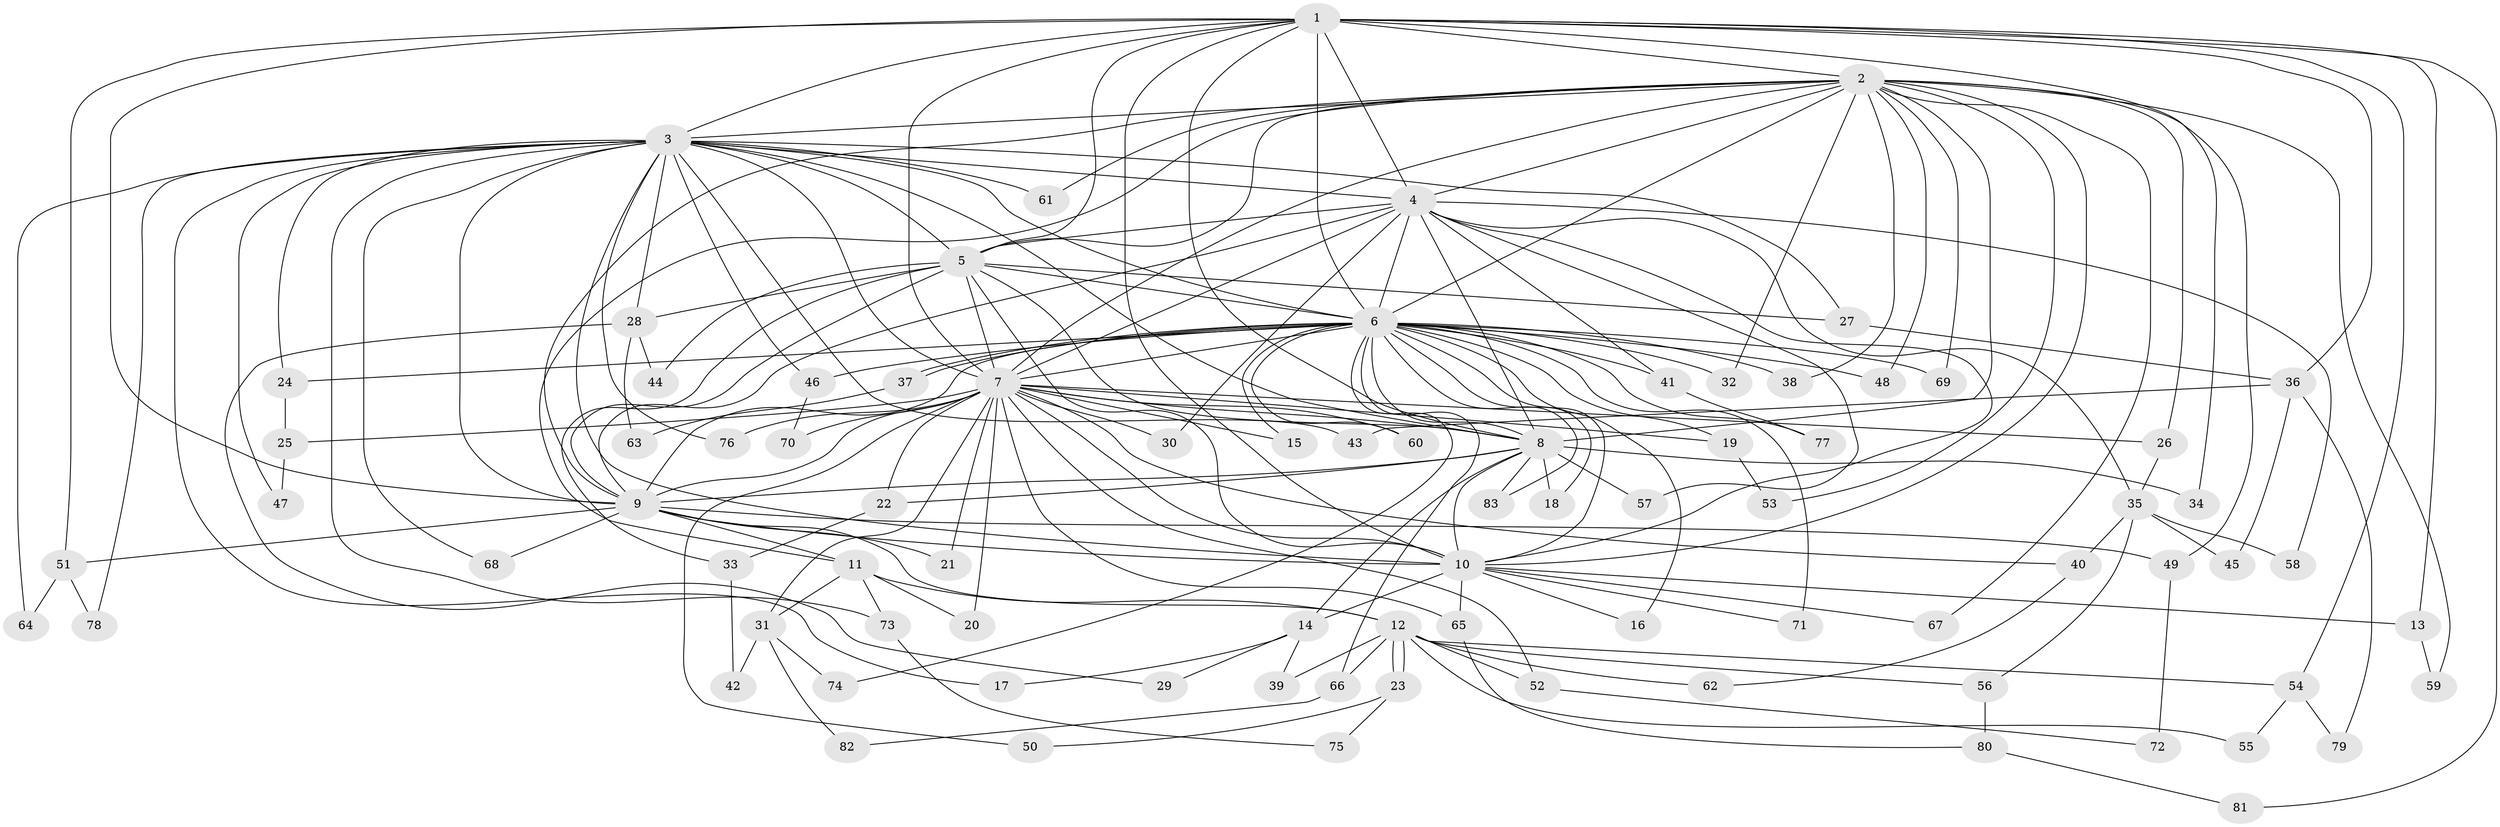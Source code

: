 // coarse degree distribution, {18: 0.01639344262295082, 19: 0.01639344262295082, 21: 0.01639344262295082, 11: 0.03278688524590164, 25: 0.01639344262295082, 23: 0.01639344262295082, 12: 0.01639344262295082, 13: 0.03278688524590164, 8: 0.01639344262295082, 3: 0.26229508196721313, 5: 0.03278688524590164, 2: 0.4262295081967213, 4: 0.08196721311475409, 6: 0.01639344262295082}
// Generated by graph-tools (version 1.1) at 2025/41/03/06/25 10:41:34]
// undirected, 83 vertices, 191 edges
graph export_dot {
graph [start="1"]
  node [color=gray90,style=filled];
  1;
  2;
  3;
  4;
  5;
  6;
  7;
  8;
  9;
  10;
  11;
  12;
  13;
  14;
  15;
  16;
  17;
  18;
  19;
  20;
  21;
  22;
  23;
  24;
  25;
  26;
  27;
  28;
  29;
  30;
  31;
  32;
  33;
  34;
  35;
  36;
  37;
  38;
  39;
  40;
  41;
  42;
  43;
  44;
  45;
  46;
  47;
  48;
  49;
  50;
  51;
  52;
  53;
  54;
  55;
  56;
  57;
  58;
  59;
  60;
  61;
  62;
  63;
  64;
  65;
  66;
  67;
  68;
  69;
  70;
  71;
  72;
  73;
  74;
  75;
  76;
  77;
  78;
  79;
  80;
  81;
  82;
  83;
  1 -- 2;
  1 -- 3;
  1 -- 4;
  1 -- 5;
  1 -- 6;
  1 -- 7;
  1 -- 8;
  1 -- 9;
  1 -- 10;
  1 -- 13;
  1 -- 34;
  1 -- 36;
  1 -- 51;
  1 -- 54;
  1 -- 81;
  2 -- 3;
  2 -- 4;
  2 -- 5;
  2 -- 6;
  2 -- 7;
  2 -- 8;
  2 -- 9;
  2 -- 10;
  2 -- 11;
  2 -- 26;
  2 -- 32;
  2 -- 38;
  2 -- 48;
  2 -- 49;
  2 -- 53;
  2 -- 59;
  2 -- 61;
  2 -- 67;
  2 -- 69;
  3 -- 4;
  3 -- 5;
  3 -- 6;
  3 -- 7;
  3 -- 8;
  3 -- 9;
  3 -- 10;
  3 -- 17;
  3 -- 24;
  3 -- 27;
  3 -- 28;
  3 -- 43;
  3 -- 46;
  3 -- 47;
  3 -- 61;
  3 -- 64;
  3 -- 68;
  3 -- 73;
  3 -- 76;
  3 -- 78;
  4 -- 5;
  4 -- 6;
  4 -- 7;
  4 -- 8;
  4 -- 9;
  4 -- 10;
  4 -- 30;
  4 -- 35;
  4 -- 41;
  4 -- 57;
  4 -- 58;
  5 -- 6;
  5 -- 7;
  5 -- 8;
  5 -- 9;
  5 -- 10;
  5 -- 27;
  5 -- 28;
  5 -- 33;
  5 -- 44;
  6 -- 7;
  6 -- 8;
  6 -- 9;
  6 -- 10;
  6 -- 15;
  6 -- 16;
  6 -- 18;
  6 -- 19;
  6 -- 24;
  6 -- 32;
  6 -- 37;
  6 -- 37;
  6 -- 38;
  6 -- 41;
  6 -- 46;
  6 -- 48;
  6 -- 60;
  6 -- 66;
  6 -- 69;
  6 -- 71;
  6 -- 74;
  6 -- 77;
  6 -- 83;
  7 -- 8;
  7 -- 9;
  7 -- 10;
  7 -- 15;
  7 -- 19;
  7 -- 20;
  7 -- 21;
  7 -- 22;
  7 -- 25;
  7 -- 26;
  7 -- 30;
  7 -- 31;
  7 -- 40;
  7 -- 50;
  7 -- 52;
  7 -- 60;
  7 -- 65;
  7 -- 70;
  7 -- 76;
  8 -- 9;
  8 -- 10;
  8 -- 14;
  8 -- 18;
  8 -- 22;
  8 -- 34;
  8 -- 57;
  8 -- 83;
  9 -- 10;
  9 -- 11;
  9 -- 12;
  9 -- 21;
  9 -- 49;
  9 -- 51;
  9 -- 68;
  10 -- 13;
  10 -- 14;
  10 -- 16;
  10 -- 65;
  10 -- 67;
  10 -- 71;
  11 -- 12;
  11 -- 20;
  11 -- 31;
  11 -- 73;
  12 -- 23;
  12 -- 23;
  12 -- 39;
  12 -- 52;
  12 -- 54;
  12 -- 55;
  12 -- 56;
  12 -- 62;
  12 -- 66;
  13 -- 59;
  14 -- 17;
  14 -- 29;
  14 -- 39;
  19 -- 53;
  22 -- 33;
  23 -- 50;
  23 -- 75;
  24 -- 25;
  25 -- 47;
  26 -- 35;
  27 -- 36;
  28 -- 29;
  28 -- 44;
  28 -- 63;
  31 -- 42;
  31 -- 74;
  31 -- 82;
  33 -- 42;
  35 -- 40;
  35 -- 45;
  35 -- 56;
  35 -- 58;
  36 -- 43;
  36 -- 45;
  36 -- 79;
  37 -- 63;
  40 -- 62;
  41 -- 77;
  46 -- 70;
  49 -- 72;
  51 -- 64;
  51 -- 78;
  52 -- 72;
  54 -- 55;
  54 -- 79;
  56 -- 80;
  65 -- 80;
  66 -- 82;
  73 -- 75;
  80 -- 81;
}

